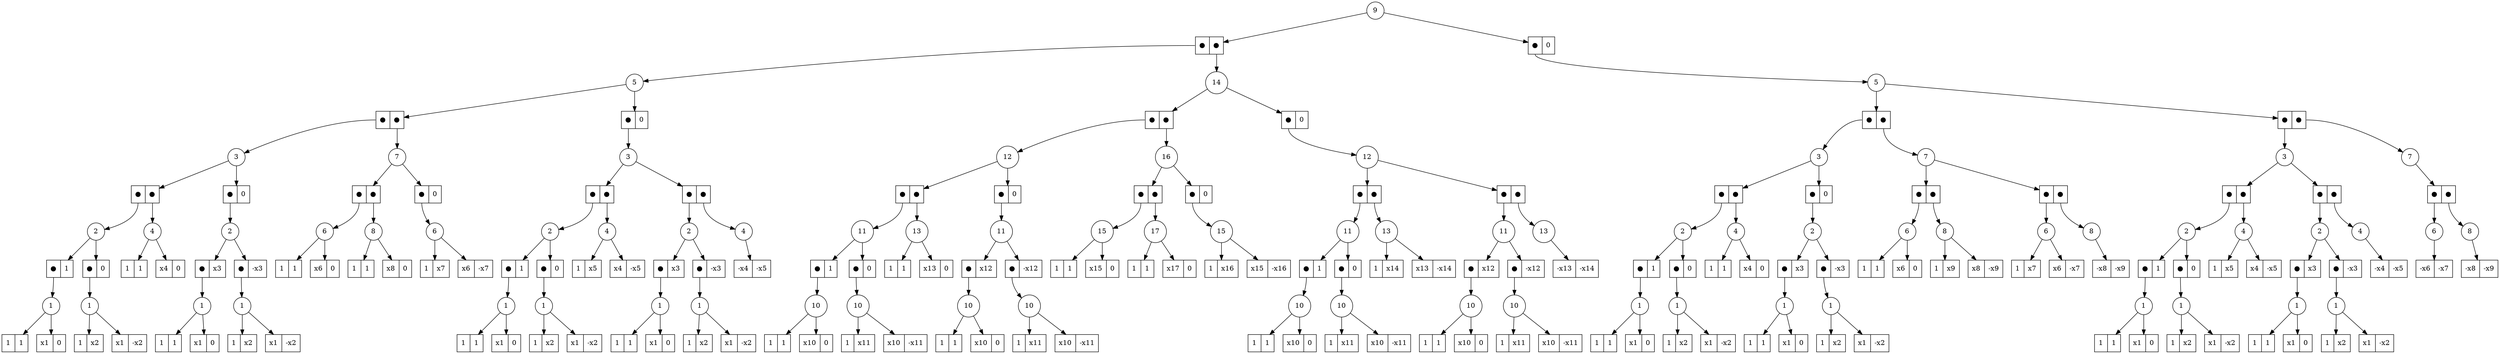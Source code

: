 digraph G {
	Dec_0_1 [shape=circle, label="9"]
	Dec_0_1 -> Ele_1_1
	Ele_1_1 [shape=record,label="<f0> ●|<f1> ●"]
	Ele_1_1:f0 -> Dec_2_1
	Dec_2_1 [shape=circle, label="5"]
	Dec_2_1 -> Ele_3_1
	Ele_3_1 [shape=record,label="<f0> ●|<f1> ●"]
	Ele_3_1:f0 -> Dec_4_1
	Dec_4_1 [shape=circle, label="3"]
	Dec_4_1 -> Ele_5_1
	Ele_5_1 [shape=record,label="<f0> ●|<f1> ●"]
	Ele_5_1:f0 -> Dec_6_1
	Dec_6_1 [shape=circle, label="2"]
	Dec_6_1 -> Ele_7_1
	Ele_7_1 [shape=record,label="<f0> ●|<f1> 1"]
	Ele_7_1:f0 -> Dec_8_1
	Dec_8_1 [shape=circle, label="1"]
	Dec_8_1 -> Ele_9_1
	Ele_9_1 [shape=record,label="<f0> 1|<f1> 1"]
	Dec_8_1 -> Ele_9_2
	Ele_9_2 [shape=record,label="<f0> x1|<f1> 0"]
	Dec_6_1 -> Ele_7_2
	Ele_7_2 [shape=record,label="<f0> ●|<f1> 0"]
	Ele_7_2:f0 -> Dec_8_2
	Dec_8_2 [shape=circle, label="1"]
	Dec_8_2 -> Ele_9_3
	Ele_9_3 [shape=record,label="<f0> 1|<f1> x2"]
	Dec_8_2 -> Ele_9_4
	Ele_9_4 [shape=record,label="<f0> x1|<f1> -x2"]
	Ele_5_1:f1 -> Dec_6_2
	Dec_6_2 [shape=circle, label="4"]
	Dec_6_2 -> Ele_7_3
	Ele_7_3 [shape=record,label="<f0> 1|<f1> 1"]
	Dec_6_2 -> Ele_7_4
	Ele_7_4 [shape=record,label="<f0> x4|<f1> 0"]
	Dec_4_1 -> Ele_5_2
	Ele_5_2 [shape=record,label="<f0> ●|<f1> 0"]
	Ele_5_2:f0 -> Dec_6_3
	Dec_6_3 [shape=circle, label="2"]
	Dec_6_3 -> Ele_7_5
	Ele_7_5 [shape=record,label="<f0> ●|<f1> x3"]
	Ele_7_5:f0 -> Dec_8_3
	Dec_8_3 [shape=circle, label="1"]
	Dec_8_3 -> Ele_9_5
	Ele_9_5 [shape=record,label="<f0> 1|<f1> 1"]
	Dec_8_3 -> Ele_9_6
	Ele_9_6 [shape=record,label="<f0> x1|<f1> 0"]
	Dec_6_3 -> Ele_7_6
	Ele_7_6 [shape=record,label="<f0> ●|<f1> -x3"]
	Ele_7_6:f0 -> Dec_8_4
	Dec_8_4 [shape=circle, label="1"]
	Dec_8_4 -> Ele_9_7
	Ele_9_7 [shape=record,label="<f0> 1|<f1> x2"]
	Dec_8_4 -> Ele_9_8
	Ele_9_8 [shape=record,label="<f0> x1|<f1> -x2"]
	Ele_3_1:f1 -> Dec_4_2
	Dec_4_2 [shape=circle, label="7"]
	Dec_4_2 -> Ele_5_3
	Ele_5_3 [shape=record,label="<f0> ●|<f1> ●"]
	Ele_5_3:f0 -> Dec_6_4
	Dec_6_4 [shape=circle, label="6"]
	Dec_6_4 -> Ele_7_7
	Ele_7_7 [shape=record,label="<f0> 1|<f1> 1"]
	Dec_6_4 -> Ele_7_8
	Ele_7_8 [shape=record,label="<f0> x6|<f1> 0"]
	Ele_5_3:f1 -> Dec_6_5
	Dec_6_5 [shape=circle, label="8"]
	Dec_6_5 -> Ele_7_9
	Ele_7_9 [shape=record,label="<f0> 1|<f1> 1"]
	Dec_6_5 -> Ele_7_10
	Ele_7_10 [shape=record,label="<f0> x8|<f1> 0"]
	Dec_4_2 -> Ele_5_4
	Ele_5_4 [shape=record,label="<f0> ●|<f1> 0"]
	Ele_5_4:f0 -> Dec_6_6
	Dec_6_6 [shape=circle, label="6"]
	Dec_6_6 -> Ele_7_11
	Ele_7_11 [shape=record,label="<f0> 1|<f1> x7"]
	Dec_6_6 -> Ele_7_12
	Ele_7_12 [shape=record,label="<f0> x6|<f1> -x7"]
	Dec_2_1 -> Ele_3_2
	Ele_3_2 [shape=record,label="<f0> ●|<f1> 0"]
	Ele_3_2:f0 -> Dec_4_3
	Dec_4_3 [shape=circle, label="3"]
	Dec_4_3 -> Ele_5_5
	Ele_5_5 [shape=record,label="<f0> ●|<f1> ●"]
	Ele_5_5:f0 -> Dec_6_7
	Dec_6_7 [shape=circle, label="2"]
	Dec_6_7 -> Ele_7_13
	Ele_7_13 [shape=record,label="<f0> ●|<f1> 1"]
	Ele_7_13:f0 -> Dec_8_5
	Dec_8_5 [shape=circle, label="1"]
	Dec_8_5 -> Ele_9_9
	Ele_9_9 [shape=record,label="<f0> 1|<f1> 1"]
	Dec_8_5 -> Ele_9_10
	Ele_9_10 [shape=record,label="<f0> x1|<f1> 0"]
	Dec_6_7 -> Ele_7_14
	Ele_7_14 [shape=record,label="<f0> ●|<f1> 0"]
	Ele_7_14:f0 -> Dec_8_6
	Dec_8_6 [shape=circle, label="1"]
	Dec_8_6 -> Ele_9_11
	Ele_9_11 [shape=record,label="<f0> 1|<f1> x2"]
	Dec_8_6 -> Ele_9_12
	Ele_9_12 [shape=record,label="<f0> x1|<f1> -x2"]
	Ele_5_5:f1 -> Dec_6_8
	Dec_6_8 [shape=circle, label="4"]
	Dec_6_8 -> Ele_7_15
	Ele_7_15 [shape=record,label="<f0> 1|<f1> x5"]
	Dec_6_8 -> Ele_7_16
	Ele_7_16 [shape=record,label="<f0> x4|<f1> -x5"]
	Dec_4_3 -> Ele_5_6
	Ele_5_6 [shape=record,label="<f0> ●|<f1> ●"]
	Ele_5_6:f0 -> Dec_6_9
	Dec_6_9 [shape=circle, label="2"]
	Dec_6_9 -> Ele_7_17
	Ele_7_17 [shape=record,label="<f0> ●|<f1> x3"]
	Ele_7_17:f0 -> Dec_8_7
	Dec_8_7 [shape=circle, label="1"]
	Dec_8_7 -> Ele_9_13
	Ele_9_13 [shape=record,label="<f0> 1|<f1> 1"]
	Dec_8_7 -> Ele_9_14
	Ele_9_14 [shape=record,label="<f0> x1|<f1> 0"]
	Dec_6_9 -> Ele_7_18
	Ele_7_18 [shape=record,label="<f0> ●|<f1> -x3"]
	Ele_7_18:f0 -> Dec_8_8
	Dec_8_8 [shape=circle, label="1"]
	Dec_8_8 -> Ele_9_15
	Ele_9_15 [shape=record,label="<f0> 1|<f1> x2"]
	Dec_8_8 -> Ele_9_16
	Ele_9_16 [shape=record,label="<f0> x1|<f1> -x2"]
	Ele_5_6:f1 -> Dec_6_10
	Dec_6_10 [shape=circle, label="4"]
	Dec_6_10 -> Ele_7_19
	Ele_7_19 [shape=record,label="<f0> -x4|<f1> -x5"]
	Ele_1_1:f1 -> Dec_2_2
	Dec_2_2 [shape=circle, label="14"]
	Dec_2_2 -> Ele_3_3
	Ele_3_3 [shape=record,label="<f0> ●|<f1> ●"]
	Ele_3_3:f0 -> Dec_4_4
	Dec_4_4 [shape=circle, label="12"]
	Dec_4_4 -> Ele_5_7
	Ele_5_7 [shape=record,label="<f0> ●|<f1> ●"]
	Ele_5_7:f0 -> Dec_6_11
	Dec_6_11 [shape=circle, label="11"]
	Dec_6_11 -> Ele_7_20
	Ele_7_20 [shape=record,label="<f0> ●|<f1> 1"]
	Ele_7_20:f0 -> Dec_8_9
	Dec_8_9 [shape=circle, label="10"]
	Dec_8_9 -> Ele_9_17
	Ele_9_17 [shape=record,label="<f0> 1|<f1> 1"]
	Dec_8_9 -> Ele_9_18
	Ele_9_18 [shape=record,label="<f0> x10|<f1> 0"]
	Dec_6_11 -> Ele_7_21
	Ele_7_21 [shape=record,label="<f0> ●|<f1> 0"]
	Ele_7_21:f0 -> Dec_8_10
	Dec_8_10 [shape=circle, label="10"]
	Dec_8_10 -> Ele_9_19
	Ele_9_19 [shape=record,label="<f0> 1|<f1> x11"]
	Dec_8_10 -> Ele_9_20
	Ele_9_20 [shape=record,label="<f0> x10|<f1> -x11"]
	Ele_5_7:f1 -> Dec_6_12
	Dec_6_12 [shape=circle, label="13"]
	Dec_6_12 -> Ele_7_22
	Ele_7_22 [shape=record,label="<f0> 1|<f1> 1"]
	Dec_6_12 -> Ele_7_23
	Ele_7_23 [shape=record,label="<f0> x13|<f1> 0"]
	Dec_4_4 -> Ele_5_8
	Ele_5_8 [shape=record,label="<f0> ●|<f1> 0"]
	Ele_5_8:f0 -> Dec_6_13
	Dec_6_13 [shape=circle, label="11"]
	Dec_6_13 -> Ele_7_24
	Ele_7_24 [shape=record,label="<f0> ●|<f1> x12"]
	Ele_7_24:f0 -> Dec_8_11
	Dec_8_11 [shape=circle, label="10"]
	Dec_8_11 -> Ele_9_21
	Ele_9_21 [shape=record,label="<f0> 1|<f1> 1"]
	Dec_8_11 -> Ele_9_22
	Ele_9_22 [shape=record,label="<f0> x10|<f1> 0"]
	Dec_6_13 -> Ele_7_25
	Ele_7_25 [shape=record,label="<f0> ●|<f1> -x12"]
	Ele_7_25:f0 -> Dec_8_12
	Dec_8_12 [shape=circle, label="10"]
	Dec_8_12 -> Ele_9_23
	Ele_9_23 [shape=record,label="<f0> 1|<f1> x11"]
	Dec_8_12 -> Ele_9_24
	Ele_9_24 [shape=record,label="<f0> x10|<f1> -x11"]
	Ele_3_3:f1 -> Dec_4_5
	Dec_4_5 [shape=circle, label="16"]
	Dec_4_5 -> Ele_5_9
	Ele_5_9 [shape=record,label="<f0> ●|<f1> ●"]
	Ele_5_9:f0 -> Dec_6_14
	Dec_6_14 [shape=circle, label="15"]
	Dec_6_14 -> Ele_7_26
	Ele_7_26 [shape=record,label="<f0> 1|<f1> 1"]
	Dec_6_14 -> Ele_7_27
	Ele_7_27 [shape=record,label="<f0> x15|<f1> 0"]
	Ele_5_9:f1 -> Dec_6_15
	Dec_6_15 [shape=circle, label="17"]
	Dec_6_15 -> Ele_7_28
	Ele_7_28 [shape=record,label="<f0> 1|<f1> 1"]
	Dec_6_15 -> Ele_7_29
	Ele_7_29 [shape=record,label="<f0> x17|<f1> 0"]
	Dec_4_5 -> Ele_5_10
	Ele_5_10 [shape=record,label="<f0> ●|<f1> 0"]
	Ele_5_10:f0 -> Dec_6_16
	Dec_6_16 [shape=circle, label="15"]
	Dec_6_16 -> Ele_7_30
	Ele_7_30 [shape=record,label="<f0> 1|<f1> x16"]
	Dec_6_16 -> Ele_7_31
	Ele_7_31 [shape=record,label="<f0> x15|<f1> -x16"]
	Dec_2_2 -> Ele_3_4
	Ele_3_4 [shape=record,label="<f0> ●|<f1> 0"]
	Ele_3_4:f0 -> Dec_4_6
	Dec_4_6 [shape=circle, label="12"]
	Dec_4_6 -> Ele_5_11
	Ele_5_11 [shape=record,label="<f0> ●|<f1> ●"]
	Ele_5_11:f0 -> Dec_6_17
	Dec_6_17 [shape=circle, label="11"]
	Dec_6_17 -> Ele_7_32
	Ele_7_32 [shape=record,label="<f0> ●|<f1> 1"]
	Ele_7_32:f0 -> Dec_8_13
	Dec_8_13 [shape=circle, label="10"]
	Dec_8_13 -> Ele_9_25
	Ele_9_25 [shape=record,label="<f0> 1|<f1> 1"]
	Dec_8_13 -> Ele_9_26
	Ele_9_26 [shape=record,label="<f0> x10|<f1> 0"]
	Dec_6_17 -> Ele_7_33
	Ele_7_33 [shape=record,label="<f0> ●|<f1> 0"]
	Ele_7_33:f0 -> Dec_8_14
	Dec_8_14 [shape=circle, label="10"]
	Dec_8_14 -> Ele_9_27
	Ele_9_27 [shape=record,label="<f0> 1|<f1> x11"]
	Dec_8_14 -> Ele_9_28
	Ele_9_28 [shape=record,label="<f0> x10|<f1> -x11"]
	Ele_5_11:f1 -> Dec_6_18
	Dec_6_18 [shape=circle, label="13"]
	Dec_6_18 -> Ele_7_34
	Ele_7_34 [shape=record,label="<f0> 1|<f1> x14"]
	Dec_6_18 -> Ele_7_35
	Ele_7_35 [shape=record,label="<f0> x13|<f1> -x14"]
	Dec_4_6 -> Ele_5_12
	Ele_5_12 [shape=record,label="<f0> ●|<f1> ●"]
	Ele_5_12:f0 -> Dec_6_19
	Dec_6_19 [shape=circle, label="11"]
	Dec_6_19 -> Ele_7_36
	Ele_7_36 [shape=record,label="<f0> ●|<f1> x12"]
	Ele_7_36:f0 -> Dec_8_15
	Dec_8_15 [shape=circle, label="10"]
	Dec_8_15 -> Ele_9_29
	Ele_9_29 [shape=record,label="<f0> 1|<f1> 1"]
	Dec_8_15 -> Ele_9_30
	Ele_9_30 [shape=record,label="<f0> x10|<f1> 0"]
	Dec_6_19 -> Ele_7_37
	Ele_7_37 [shape=record,label="<f0> ●|<f1> -x12"]
	Ele_7_37:f0 -> Dec_8_16
	Dec_8_16 [shape=circle, label="10"]
	Dec_8_16 -> Ele_9_31
	Ele_9_31 [shape=record,label="<f0> 1|<f1> x11"]
	Dec_8_16 -> Ele_9_32
	Ele_9_32 [shape=record,label="<f0> x10|<f1> -x11"]
	Ele_5_12:f1 -> Dec_6_20
	Dec_6_20 [shape=circle, label="13"]
	Dec_6_20 -> Ele_7_38
	Ele_7_38 [shape=record,label="<f0> -x13|<f1> -x14"]
	Dec_0_1 -> Ele_1_2
	Ele_1_2 [shape=record,label="<f0> ●|<f1> 0"]
	Ele_1_2:f0 -> Dec_2_3
	Dec_2_3 [shape=circle, label="5"]
	Dec_2_3 -> Ele_3_5
	Ele_3_5 [shape=record,label="<f0> ●|<f1> ●"]
	Ele_3_5:f0 -> Dec_4_7
	Dec_4_7 [shape=circle, label="3"]
	Dec_4_7 -> Ele_5_13
	Ele_5_13 [shape=record,label="<f0> ●|<f1> ●"]
	Ele_5_13:f0 -> Dec_6_21
	Dec_6_21 [shape=circle, label="2"]
	Dec_6_21 -> Ele_7_39
	Ele_7_39 [shape=record,label="<f0> ●|<f1> 1"]
	Ele_7_39:f0 -> Dec_8_17
	Dec_8_17 [shape=circle, label="1"]
	Dec_8_17 -> Ele_9_33
	Ele_9_33 [shape=record,label="<f0> 1|<f1> 1"]
	Dec_8_17 -> Ele_9_34
	Ele_9_34 [shape=record,label="<f0> x1|<f1> 0"]
	Dec_6_21 -> Ele_7_40
	Ele_7_40 [shape=record,label="<f0> ●|<f1> 0"]
	Ele_7_40:f0 -> Dec_8_18
	Dec_8_18 [shape=circle, label="1"]
	Dec_8_18 -> Ele_9_35
	Ele_9_35 [shape=record,label="<f0> 1|<f1> x2"]
	Dec_8_18 -> Ele_9_36
	Ele_9_36 [shape=record,label="<f0> x1|<f1> -x2"]
	Ele_5_13:f1 -> Dec_6_22
	Dec_6_22 [shape=circle, label="4"]
	Dec_6_22 -> Ele_7_41
	Ele_7_41 [shape=record,label="<f0> 1|<f1> 1"]
	Dec_6_22 -> Ele_7_42
	Ele_7_42 [shape=record,label="<f0> x4|<f1> 0"]
	Dec_4_7 -> Ele_5_14
	Ele_5_14 [shape=record,label="<f0> ●|<f1> 0"]
	Ele_5_14:f0 -> Dec_6_23
	Dec_6_23 [shape=circle, label="2"]
	Dec_6_23 -> Ele_7_43
	Ele_7_43 [shape=record,label="<f0> ●|<f1> x3"]
	Ele_7_43:f0 -> Dec_8_19
	Dec_8_19 [shape=circle, label="1"]
	Dec_8_19 -> Ele_9_37
	Ele_9_37 [shape=record,label="<f0> 1|<f1> 1"]
	Dec_8_19 -> Ele_9_38
	Ele_9_38 [shape=record,label="<f0> x1|<f1> 0"]
	Dec_6_23 -> Ele_7_44
	Ele_7_44 [shape=record,label="<f0> ●|<f1> -x3"]
	Ele_7_44:f0 -> Dec_8_20
	Dec_8_20 [shape=circle, label="1"]
	Dec_8_20 -> Ele_9_39
	Ele_9_39 [shape=record,label="<f0> 1|<f1> x2"]
	Dec_8_20 -> Ele_9_40
	Ele_9_40 [shape=record,label="<f0> x1|<f1> -x2"]
	Ele_3_5:f1 -> Dec_4_8
	Dec_4_8 [shape=circle, label="7"]
	Dec_4_8 -> Ele_5_15
	Ele_5_15 [shape=record,label="<f0> ●|<f1> ●"]
	Ele_5_15:f0 -> Dec_6_24
	Dec_6_24 [shape=circle, label="6"]
	Dec_6_24 -> Ele_7_45
	Ele_7_45 [shape=record,label="<f0> 1|<f1> 1"]
	Dec_6_24 -> Ele_7_46
	Ele_7_46 [shape=record,label="<f0> x6|<f1> 0"]
	Ele_5_15:f1 -> Dec_6_25
	Dec_6_25 [shape=circle, label="8"]
	Dec_6_25 -> Ele_7_47
	Ele_7_47 [shape=record,label="<f0> 1|<f1> x9"]
	Dec_6_25 -> Ele_7_48
	Ele_7_48 [shape=record,label="<f0> x8|<f1> -x9"]
	Dec_4_8 -> Ele_5_16
	Ele_5_16 [shape=record,label="<f0> ●|<f1> ●"]
	Ele_5_16:f0 -> Dec_6_26
	Dec_6_26 [shape=circle, label="6"]
	Dec_6_26 -> Ele_7_49
	Ele_7_49 [shape=record,label="<f0> 1|<f1> x7"]
	Dec_6_26 -> Ele_7_50
	Ele_7_50 [shape=record,label="<f0> x6|<f1> -x7"]
	Ele_5_16:f1 -> Dec_6_27
	Dec_6_27 [shape=circle, label="8"]
	Dec_6_27 -> Ele_7_51
	Ele_7_51 [shape=record,label="<f0> -x8|<f1> -x9"]
	Dec_2_3 -> Ele_3_6
	Ele_3_6 [shape=record,label="<f0> ●|<f1> ●"]
	Ele_3_6:f0 -> Dec_4_9
	Dec_4_9 [shape=circle, label="3"]
	Dec_4_9 -> Ele_5_17
	Ele_5_17 [shape=record,label="<f0> ●|<f1> ●"]
	Ele_5_17:f0 -> Dec_6_28
	Dec_6_28 [shape=circle, label="2"]
	Dec_6_28 -> Ele_7_52
	Ele_7_52 [shape=record,label="<f0> ●|<f1> 1"]
	Ele_7_52:f0 -> Dec_8_21
	Dec_8_21 [shape=circle, label="1"]
	Dec_8_21 -> Ele_9_41
	Ele_9_41 [shape=record,label="<f0> 1|<f1> 1"]
	Dec_8_21 -> Ele_9_42
	Ele_9_42 [shape=record,label="<f0> x1|<f1> 0"]
	Dec_6_28 -> Ele_7_53
	Ele_7_53 [shape=record,label="<f0> ●|<f1> 0"]
	Ele_7_53:f0 -> Dec_8_22
	Dec_8_22 [shape=circle, label="1"]
	Dec_8_22 -> Ele_9_43
	Ele_9_43 [shape=record,label="<f0> 1|<f1> x2"]
	Dec_8_22 -> Ele_9_44
	Ele_9_44 [shape=record,label="<f0> x1|<f1> -x2"]
	Ele_5_17:f1 -> Dec_6_29
	Dec_6_29 [shape=circle, label="4"]
	Dec_6_29 -> Ele_7_54
	Ele_7_54 [shape=record,label="<f0> 1|<f1> x5"]
	Dec_6_29 -> Ele_7_55
	Ele_7_55 [shape=record,label="<f0> x4|<f1> -x5"]
	Dec_4_9 -> Ele_5_18
	Ele_5_18 [shape=record,label="<f0> ●|<f1> ●"]
	Ele_5_18:f0 -> Dec_6_30
	Dec_6_30 [shape=circle, label="2"]
	Dec_6_30 -> Ele_7_56
	Ele_7_56 [shape=record,label="<f0> ●|<f1> x3"]
	Ele_7_56:f0 -> Dec_8_23
	Dec_8_23 [shape=circle, label="1"]
	Dec_8_23 -> Ele_9_45
	Ele_9_45 [shape=record,label="<f0> 1|<f1> 1"]
	Dec_8_23 -> Ele_9_46
	Ele_9_46 [shape=record,label="<f0> x1|<f1> 0"]
	Dec_6_30 -> Ele_7_57
	Ele_7_57 [shape=record,label="<f0> ●|<f1> -x3"]
	Ele_7_57:f0 -> Dec_8_24
	Dec_8_24 [shape=circle, label="1"]
	Dec_8_24 -> Ele_9_47
	Ele_9_47 [shape=record,label="<f0> 1|<f1> x2"]
	Dec_8_24 -> Ele_9_48
	Ele_9_48 [shape=record,label="<f0> x1|<f1> -x2"]
	Ele_5_18:f1 -> Dec_6_31
	Dec_6_31 [shape=circle, label="4"]
	Dec_6_31 -> Ele_7_58
	Ele_7_58 [shape=record,label="<f0> -x4|<f1> -x5"]
	Ele_3_6:f1 -> Dec_4_10
	Dec_4_10 [shape=circle, label="7"]
	Dec_4_10 -> Ele_5_19
	Ele_5_19 [shape=record,label="<f0> ●|<f1> ●"]
	Ele_5_19:f0 -> Dec_6_32
	Dec_6_32 [shape=circle, label="6"]
	Dec_6_32 -> Ele_7_59
	Ele_7_59 [shape=record,label="<f0> -x6|<f1> -x7"]
	Ele_5_19:f1 -> Dec_6_33
	Dec_6_33 [shape=circle, label="8"]
	Dec_6_33 -> Ele_7_60
	Ele_7_60 [shape=record,label="<f0> -x8|<f1> -x9"]
}
